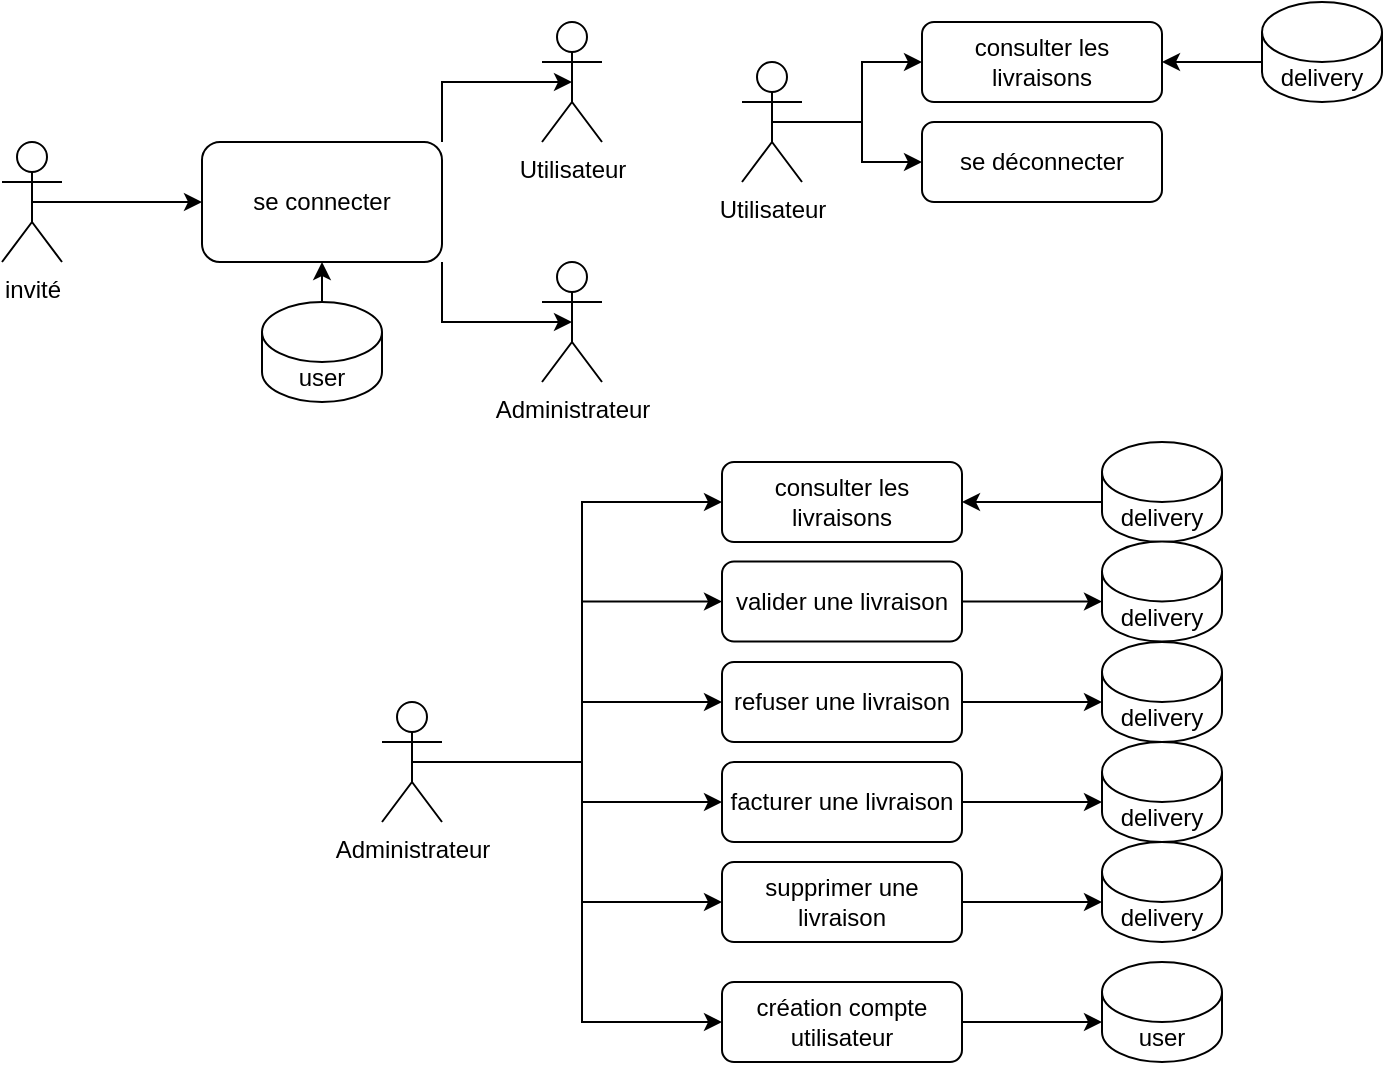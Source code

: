 <mxfile version="26.1.0">
  <diagram name="Page-1" id="hLv7Ui3e73l8ZV9Nw2j4">
    <mxGraphModel dx="2074" dy="746" grid="1" gridSize="10" guides="1" tooltips="1" connect="1" arrows="1" fold="1" page="1" pageScale="1" pageWidth="827" pageHeight="1169" math="0" shadow="0">
      <root>
        <mxCell id="0" />
        <mxCell id="1" parent="0" />
        <mxCell id="o0A_SUXev8K_o_RNt76h-11" style="edgeStyle=orthogonalEdgeStyle;rounded=0;orthogonalLoop=1;jettySize=auto;html=1;exitX=0.5;exitY=0.5;exitDx=0;exitDy=0;exitPerimeter=0;entryX=0;entryY=0.5;entryDx=0;entryDy=0;" parent="1" source="o0A_SUXev8K_o_RNt76h-7" target="o0A_SUXev8K_o_RNt76h-8" edge="1">
          <mxGeometry relative="1" as="geometry" />
        </mxCell>
        <mxCell id="o0A_SUXev8K_o_RNt76h-7" value="&lt;div&gt;invité&lt;/div&gt;" style="shape=umlActor;verticalLabelPosition=bottom;verticalAlign=top;html=1;outlineConnect=0;" parent="1" vertex="1">
          <mxGeometry x="20" y="100" width="30" height="60" as="geometry" />
        </mxCell>
        <mxCell id="o0A_SUXev8K_o_RNt76h-8" value="se connecter" style="rounded=1;whiteSpace=wrap;html=1;" parent="1" vertex="1">
          <mxGeometry x="120" y="100" width="120" height="60" as="geometry" />
        </mxCell>
        <mxCell id="o0A_SUXev8K_o_RNt76h-9" value="&lt;div&gt;user&lt;/div&gt;" style="shape=cylinder3;whiteSpace=wrap;html=1;boundedLbl=1;backgroundOutline=1;size=15;" parent="1" vertex="1">
          <mxGeometry x="150" y="180" width="60" height="50" as="geometry" />
        </mxCell>
        <mxCell id="o0A_SUXev8K_o_RNt76h-16" style="edgeStyle=orthogonalEdgeStyle;rounded=0;orthogonalLoop=1;jettySize=auto;html=1;exitX=0.5;exitY=0.5;exitDx=0;exitDy=0;exitPerimeter=0;entryX=1;entryY=0;entryDx=0;entryDy=0;startArrow=classic;startFill=1;endArrow=none;" parent="1" source="o0A_SUXev8K_o_RNt76h-12" target="o0A_SUXev8K_o_RNt76h-8" edge="1">
          <mxGeometry relative="1" as="geometry" />
        </mxCell>
        <mxCell id="o0A_SUXev8K_o_RNt76h-12" value="Utilisateur" style="shape=umlActor;verticalLabelPosition=bottom;verticalAlign=top;html=1;outlineConnect=0;" parent="1" vertex="1">
          <mxGeometry x="290" y="40" width="30" height="60" as="geometry" />
        </mxCell>
        <mxCell id="o0A_SUXev8K_o_RNt76h-17" style="edgeStyle=orthogonalEdgeStyle;rounded=0;orthogonalLoop=1;jettySize=auto;html=1;exitX=0.5;exitY=0.5;exitDx=0;exitDy=0;exitPerimeter=0;entryX=1;entryY=1;entryDx=0;entryDy=0;endArrow=none;startFill=1;startArrow=classic;" parent="1" source="o0A_SUXev8K_o_RNt76h-13" target="o0A_SUXev8K_o_RNt76h-8" edge="1">
          <mxGeometry relative="1" as="geometry" />
        </mxCell>
        <mxCell id="o0A_SUXev8K_o_RNt76h-13" value="Administrateur" style="shape=umlActor;verticalLabelPosition=bottom;verticalAlign=top;html=1;outlineConnect=0;" parent="1" vertex="1">
          <mxGeometry x="290" y="160" width="30" height="60" as="geometry" />
        </mxCell>
        <mxCell id="RFO8cHExIBGuSbT3-6SD-1" style="edgeStyle=orthogonalEdgeStyle;rounded=0;orthogonalLoop=1;jettySize=auto;html=1;exitX=0.5;exitY=0.5;exitDx=0;exitDy=0;exitPerimeter=0;entryX=0;entryY=0.5;entryDx=0;entryDy=0;" edge="1" parent="1" source="RFO8cHExIBGuSbT3-6SD-2" target="RFO8cHExIBGuSbT3-6SD-3">
          <mxGeometry relative="1" as="geometry" />
        </mxCell>
        <mxCell id="RFO8cHExIBGuSbT3-6SD-2" value="&lt;div&gt;Administrateur&lt;/div&gt;&lt;div&gt;&lt;br&gt;&lt;/div&gt;" style="shape=umlActor;verticalLabelPosition=bottom;verticalAlign=top;html=1;outlineConnect=0;" vertex="1" parent="1">
          <mxGeometry x="210" y="380" width="30" height="60" as="geometry" />
        </mxCell>
        <mxCell id="RFO8cHExIBGuSbT3-6SD-3" value="consulter les livraisons" style="rounded=1;whiteSpace=wrap;html=1;" vertex="1" parent="1">
          <mxGeometry x="380" y="260" width="120" height="40" as="geometry" />
        </mxCell>
        <mxCell id="RFO8cHExIBGuSbT3-6SD-5" value="&lt;div&gt;delivery&lt;/div&gt;" style="shape=cylinder3;whiteSpace=wrap;html=1;boundedLbl=1;backgroundOutline=1;size=15;" vertex="1" parent="1">
          <mxGeometry x="570" y="250" width="60" height="50" as="geometry" />
        </mxCell>
        <mxCell id="RFO8cHExIBGuSbT3-6SD-11" style="edgeStyle=orthogonalEdgeStyle;rounded=0;orthogonalLoop=1;jettySize=auto;html=1;exitX=0.5;exitY=0.5;exitDx=0;exitDy=0;exitPerimeter=0;entryX=0;entryY=0.5;entryDx=0;entryDy=0;" edge="1" parent="1" target="RFO8cHExIBGuSbT3-6SD-12" source="RFO8cHExIBGuSbT3-6SD-2">
          <mxGeometry relative="1" as="geometry">
            <mxPoint x="225" y="409.75" as="sourcePoint" />
          </mxGeometry>
        </mxCell>
        <mxCell id="RFO8cHExIBGuSbT3-6SD-12" value="valider une livraison" style="rounded=1;whiteSpace=wrap;html=1;" vertex="1" parent="1">
          <mxGeometry x="380" y="309.75" width="120" height="40" as="geometry" />
        </mxCell>
        <mxCell id="RFO8cHExIBGuSbT3-6SD-13" style="edgeStyle=orthogonalEdgeStyle;rounded=0;orthogonalLoop=1;jettySize=auto;html=1;exitX=0.5;exitY=0.5;exitDx=0;exitDy=0;exitPerimeter=0;entryX=0;entryY=0.5;entryDx=0;entryDy=0;" edge="1" parent="1" target="RFO8cHExIBGuSbT3-6SD-14" source="RFO8cHExIBGuSbT3-6SD-2">
          <mxGeometry relative="1" as="geometry">
            <mxPoint x="245" y="380" as="sourcePoint" />
          </mxGeometry>
        </mxCell>
        <mxCell id="RFO8cHExIBGuSbT3-6SD-14" value="refuser une livraison" style="rounded=1;whiteSpace=wrap;html=1;" vertex="1" parent="1">
          <mxGeometry x="380" y="360" width="120" height="40" as="geometry" />
        </mxCell>
        <mxCell id="RFO8cHExIBGuSbT3-6SD-15" style="edgeStyle=orthogonalEdgeStyle;rounded=0;orthogonalLoop=1;jettySize=auto;html=1;exitX=0.5;exitY=0.5;exitDx=0;exitDy=0;exitPerimeter=0;entryX=0;entryY=0.5;entryDx=0;entryDy=0;" edge="1" parent="1" target="RFO8cHExIBGuSbT3-6SD-16" source="RFO8cHExIBGuSbT3-6SD-2">
          <mxGeometry relative="1" as="geometry">
            <mxPoint x="225" y="510" as="sourcePoint" />
          </mxGeometry>
        </mxCell>
        <mxCell id="RFO8cHExIBGuSbT3-6SD-16" value="facturer une livraison" style="rounded=1;whiteSpace=wrap;html=1;" vertex="1" parent="1">
          <mxGeometry x="380" y="410" width="120" height="40" as="geometry" />
        </mxCell>
        <mxCell id="RFO8cHExIBGuSbT3-6SD-17" style="edgeStyle=orthogonalEdgeStyle;rounded=0;orthogonalLoop=1;jettySize=auto;html=1;exitX=0.5;exitY=0.5;exitDx=0;exitDy=0;exitPerimeter=0;entryX=0;entryY=0.5;entryDx=0;entryDy=0;" edge="1" parent="1" target="RFO8cHExIBGuSbT3-6SD-18" source="RFO8cHExIBGuSbT3-6SD-2">
          <mxGeometry relative="1" as="geometry">
            <mxPoint x="225" y="560" as="sourcePoint" />
          </mxGeometry>
        </mxCell>
        <mxCell id="RFO8cHExIBGuSbT3-6SD-18" value="supprimer une livraison" style="rounded=1;whiteSpace=wrap;html=1;" vertex="1" parent="1">
          <mxGeometry x="380" y="460" width="120" height="40" as="geometry" />
        </mxCell>
        <mxCell id="RFO8cHExIBGuSbT3-6SD-21" style="edgeStyle=orthogonalEdgeStyle;rounded=0;orthogonalLoop=1;jettySize=auto;html=1;exitX=1;exitY=0.5;exitDx=0;exitDy=0;entryX=0;entryY=0;entryDx=0;entryDy=30;entryPerimeter=0;startArrow=classic;startFill=1;endArrow=none;" edge="1" parent="1" source="RFO8cHExIBGuSbT3-6SD-3" target="RFO8cHExIBGuSbT3-6SD-5">
          <mxGeometry relative="1" as="geometry">
            <mxPoint x="630" y="280" as="sourcePoint" />
          </mxGeometry>
        </mxCell>
        <mxCell id="RFO8cHExIBGuSbT3-6SD-27" value="" style="edgeStyle=orthogonalEdgeStyle;rounded=0;orthogonalLoop=1;jettySize=auto;html=1;exitX=0.5;exitY=1;exitDx=0;exitDy=0;entryX=0.5;entryY=0;entryDx=0;entryDy=0;entryPerimeter=0;startArrow=classic;startFill=1;endArrow=none;" edge="1" parent="1" source="o0A_SUXev8K_o_RNt76h-8" target="o0A_SUXev8K_o_RNt76h-9">
          <mxGeometry relative="1" as="geometry">
            <mxPoint x="180" y="200" as="sourcePoint" />
            <mxPoint x="180" y="180" as="targetPoint" />
          </mxGeometry>
        </mxCell>
        <mxCell id="RFO8cHExIBGuSbT3-6SD-33" style="edgeStyle=orthogonalEdgeStyle;rounded=0;orthogonalLoop=1;jettySize=auto;html=1;exitX=0.5;exitY=0.5;exitDx=0;exitDy=0;exitPerimeter=0;entryX=0;entryY=0.5;entryDx=0;entryDy=0;" edge="1" parent="1" target="RFO8cHExIBGuSbT3-6SD-34" source="RFO8cHExIBGuSbT3-6SD-2">
          <mxGeometry relative="1" as="geometry">
            <mxPoint x="225" y="420" as="sourcePoint" />
          </mxGeometry>
        </mxCell>
        <mxCell id="RFO8cHExIBGuSbT3-6SD-34" value="création compte utilisateur" style="rounded=1;whiteSpace=wrap;html=1;" vertex="1" parent="1">
          <mxGeometry x="380" y="520" width="120" height="40" as="geometry" />
        </mxCell>
        <mxCell id="RFO8cHExIBGuSbT3-6SD-36" value="&lt;div&gt;delivery&lt;/div&gt;" style="shape=cylinder3;whiteSpace=wrap;html=1;boundedLbl=1;backgroundOutline=1;size=15;" vertex="1" parent="1">
          <mxGeometry x="570" y="299.75" width="60" height="50" as="geometry" />
        </mxCell>
        <mxCell id="RFO8cHExIBGuSbT3-6SD-37" style="edgeStyle=orthogonalEdgeStyle;rounded=0;orthogonalLoop=1;jettySize=auto;html=1;exitX=1;exitY=0.5;exitDx=0;exitDy=0;entryX=0;entryY=0;entryDx=0;entryDy=30;entryPerimeter=0;startArrow=none;startFill=0;endArrow=classic;endFill=1;" edge="1" parent="1" target="RFO8cHExIBGuSbT3-6SD-36" source="RFO8cHExIBGuSbT3-6SD-12">
          <mxGeometry relative="1" as="geometry">
            <mxPoint x="510" y="290" as="sourcePoint" />
          </mxGeometry>
        </mxCell>
        <mxCell id="RFO8cHExIBGuSbT3-6SD-38" value="&lt;div&gt;delivery&lt;/div&gt;" style="shape=cylinder3;whiteSpace=wrap;html=1;boundedLbl=1;backgroundOutline=1;size=15;" vertex="1" parent="1">
          <mxGeometry x="570" y="350" width="60" height="50" as="geometry" />
        </mxCell>
        <mxCell id="RFO8cHExIBGuSbT3-6SD-39" style="edgeStyle=orthogonalEdgeStyle;rounded=0;orthogonalLoop=1;jettySize=auto;html=1;exitX=1;exitY=0.5;exitDx=0;exitDy=0;entryX=0;entryY=0;entryDx=0;entryDy=30;entryPerimeter=0;startArrow=none;startFill=0;endArrow=classic;endFill=1;" edge="1" parent="1" target="RFO8cHExIBGuSbT3-6SD-38" source="RFO8cHExIBGuSbT3-6SD-14">
          <mxGeometry relative="1" as="geometry">
            <mxPoint x="510" y="340" as="sourcePoint" />
          </mxGeometry>
        </mxCell>
        <mxCell id="RFO8cHExIBGuSbT3-6SD-41" value="&lt;div&gt;delivery&lt;/div&gt;" style="shape=cylinder3;whiteSpace=wrap;html=1;boundedLbl=1;backgroundOutline=1;size=15;" vertex="1" parent="1">
          <mxGeometry x="570" y="400" width="60" height="50" as="geometry" />
        </mxCell>
        <mxCell id="RFO8cHExIBGuSbT3-6SD-42" style="edgeStyle=orthogonalEdgeStyle;rounded=0;orthogonalLoop=1;jettySize=auto;html=1;entryX=0;entryY=0;entryDx=0;entryDy=30;entryPerimeter=0;startArrow=none;startFill=0;endArrow=classic;endFill=1;exitX=1;exitY=0.5;exitDx=0;exitDy=0;" edge="1" parent="1" target="RFO8cHExIBGuSbT3-6SD-41" source="RFO8cHExIBGuSbT3-6SD-16">
          <mxGeometry relative="1" as="geometry">
            <mxPoint x="520" y="400" as="sourcePoint" />
          </mxGeometry>
        </mxCell>
        <mxCell id="RFO8cHExIBGuSbT3-6SD-43" value="&lt;div&gt;delivery&lt;/div&gt;" style="shape=cylinder3;whiteSpace=wrap;html=1;boundedLbl=1;backgroundOutline=1;size=15;" vertex="1" parent="1">
          <mxGeometry x="570" y="450" width="60" height="50" as="geometry" />
        </mxCell>
        <mxCell id="RFO8cHExIBGuSbT3-6SD-44" style="edgeStyle=orthogonalEdgeStyle;rounded=0;orthogonalLoop=1;jettySize=auto;html=1;entryX=0;entryY=0;entryDx=0;entryDy=30;entryPerimeter=0;startArrow=none;startFill=0;endArrow=classic;endFill=1;exitX=1;exitY=0.5;exitDx=0;exitDy=0;" edge="1" parent="1" target="RFO8cHExIBGuSbT3-6SD-43" source="RFO8cHExIBGuSbT3-6SD-18">
          <mxGeometry relative="1" as="geometry">
            <mxPoint x="520" y="460" as="sourcePoint" />
          </mxGeometry>
        </mxCell>
        <mxCell id="RFO8cHExIBGuSbT3-6SD-45" value="user" style="shape=cylinder3;whiteSpace=wrap;html=1;boundedLbl=1;backgroundOutline=1;size=15;" vertex="1" parent="1">
          <mxGeometry x="570" y="510" width="60" height="50" as="geometry" />
        </mxCell>
        <mxCell id="RFO8cHExIBGuSbT3-6SD-46" style="edgeStyle=orthogonalEdgeStyle;rounded=0;orthogonalLoop=1;jettySize=auto;html=1;entryX=0;entryY=0;entryDx=0;entryDy=30;entryPerimeter=0;startArrow=none;startFill=0;endArrow=classic;endFill=1;exitX=1;exitY=0.5;exitDx=0;exitDy=0;" edge="1" parent="1" target="RFO8cHExIBGuSbT3-6SD-45" source="RFO8cHExIBGuSbT3-6SD-34">
          <mxGeometry relative="1" as="geometry">
            <mxPoint x="520" y="510" as="sourcePoint" />
          </mxGeometry>
        </mxCell>
        <mxCell id="RFO8cHExIBGuSbT3-6SD-47" style="edgeStyle=orthogonalEdgeStyle;rounded=0;orthogonalLoop=1;jettySize=auto;html=1;exitX=0.5;exitY=0.5;exitDx=0;exitDy=0;exitPerimeter=0;entryX=0;entryY=0.5;entryDx=0;entryDy=0;" edge="1" parent="1" source="RFO8cHExIBGuSbT3-6SD-48" target="RFO8cHExIBGuSbT3-6SD-49">
          <mxGeometry relative="1" as="geometry" />
        </mxCell>
        <mxCell id="RFO8cHExIBGuSbT3-6SD-48" value="Utilisateur" style="shape=umlActor;verticalLabelPosition=bottom;verticalAlign=top;html=1;outlineConnect=0;" vertex="1" parent="1">
          <mxGeometry x="390" y="60" width="30" height="60" as="geometry" />
        </mxCell>
        <mxCell id="RFO8cHExIBGuSbT3-6SD-49" value="consulter les livraisons" style="rounded=1;whiteSpace=wrap;html=1;" vertex="1" parent="1">
          <mxGeometry x="480" y="40" width="120" height="40" as="geometry" />
        </mxCell>
        <mxCell id="RFO8cHExIBGuSbT3-6SD-50" value="&lt;div&gt;delivery&lt;/div&gt;" style="shape=cylinder3;whiteSpace=wrap;html=1;boundedLbl=1;backgroundOutline=1;size=15;" vertex="1" parent="1">
          <mxGeometry x="650" y="30" width="60" height="50" as="geometry" />
        </mxCell>
        <mxCell id="RFO8cHExIBGuSbT3-6SD-51" style="edgeStyle=orthogonalEdgeStyle;rounded=0;orthogonalLoop=1;jettySize=auto;html=1;exitX=1;exitY=0.5;exitDx=0;exitDy=0;entryX=0;entryY=0;entryDx=0;entryDy=30;entryPerimeter=0;startArrow=classic;startFill=1;endArrow=none;" edge="1" parent="1" source="RFO8cHExIBGuSbT3-6SD-49" target="RFO8cHExIBGuSbT3-6SD-50">
          <mxGeometry relative="1" as="geometry">
            <mxPoint x="810" y="50" as="sourcePoint" />
          </mxGeometry>
        </mxCell>
        <mxCell id="RFO8cHExIBGuSbT3-6SD-52" style="edgeStyle=orthogonalEdgeStyle;rounded=0;orthogonalLoop=1;jettySize=auto;html=1;exitX=0.5;exitY=0.5;exitDx=0;exitDy=0;exitPerimeter=0;entryX=0;entryY=0.5;entryDx=0;entryDy=0;" edge="1" parent="1" target="RFO8cHExIBGuSbT3-6SD-53" source="RFO8cHExIBGuSbT3-6SD-48">
          <mxGeometry relative="1" as="geometry">
            <mxPoint x="414" y="110" as="sourcePoint" />
          </mxGeometry>
        </mxCell>
        <mxCell id="RFO8cHExIBGuSbT3-6SD-53" value="&lt;div&gt;se déconnecter&lt;/div&gt;" style="rounded=1;whiteSpace=wrap;html=1;" vertex="1" parent="1">
          <mxGeometry x="480" y="90" width="120" height="40" as="geometry" />
        </mxCell>
      </root>
    </mxGraphModel>
  </diagram>
</mxfile>
